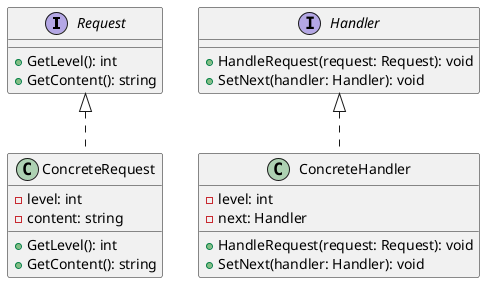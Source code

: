@startuml

interface Request {
    + GetLevel(): int
    + GetContent(): string
}

class ConcreteRequest {
    - level: int
    - content: string
    + GetLevel(): int
    + GetContent(): string
}

Request <|.. ConcreteRequest

interface Handler {
    + HandleRequest(request: Request): void
    + SetNext(handler: Handler): void
}

class ConcreteHandler {
    - level: int
    - next: Handler
    + HandleRequest(request: Request): void
    + SetNext(handler: Handler): void
}

Handler <|.. ConcreteHandler

@enduml
